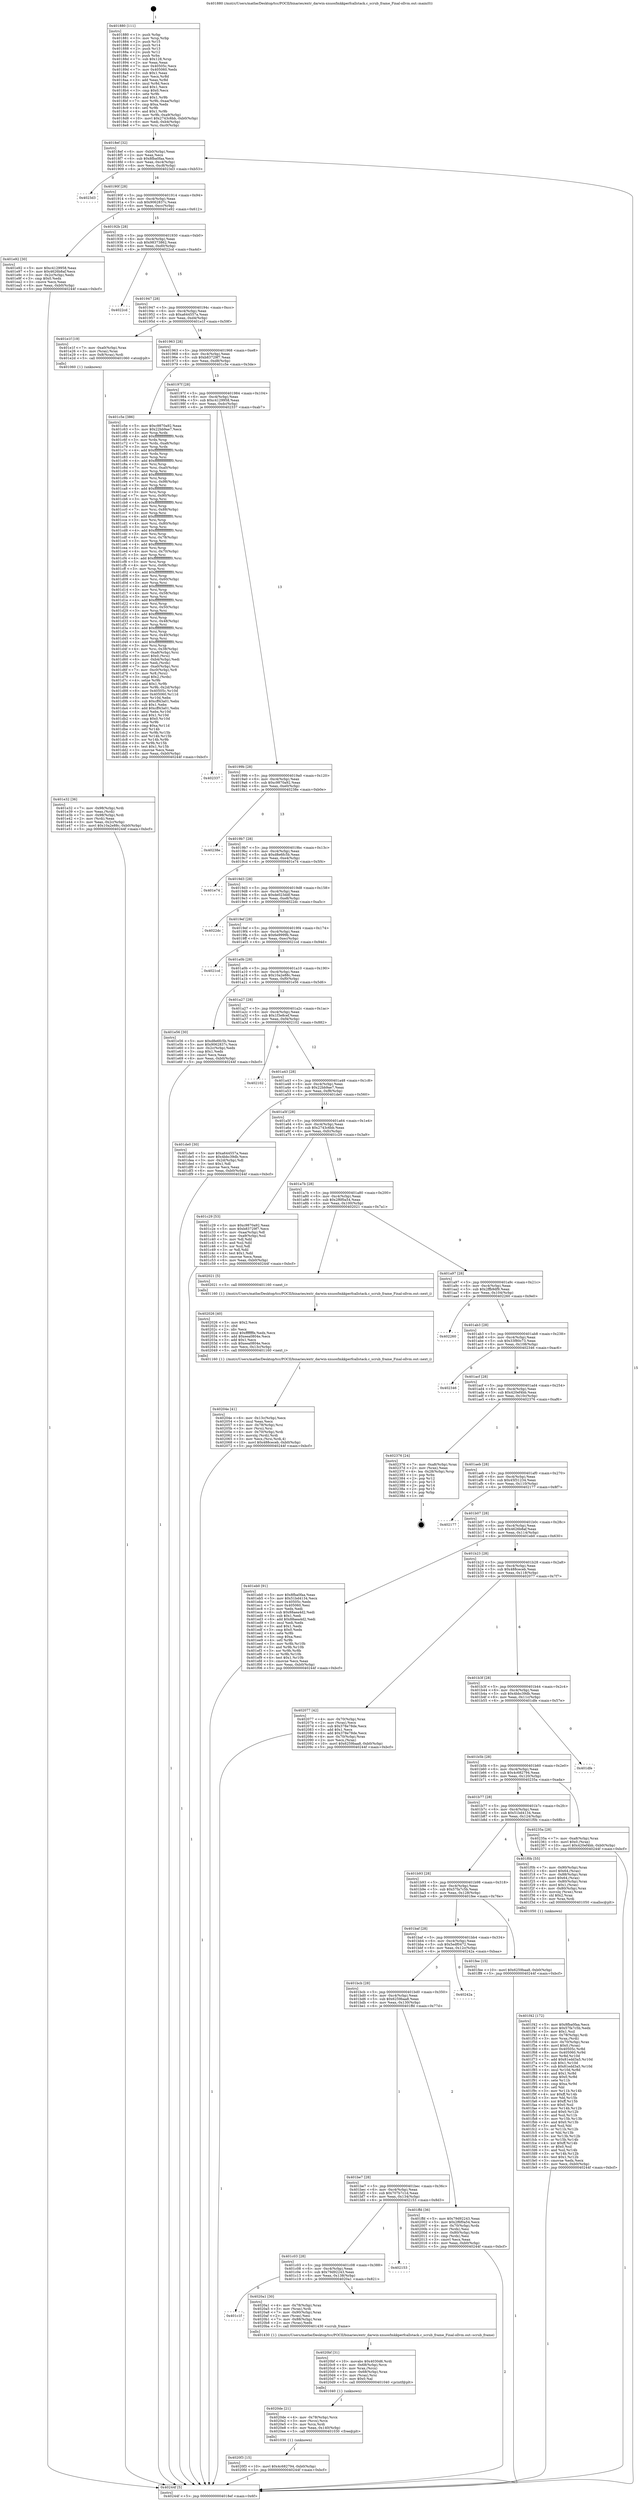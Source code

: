 digraph "0x401880" {
  label = "0x401880 (/mnt/c/Users/mathe/Desktop/tcc/POCII/binaries/extr_darwin-xnuosfmkkperfcallstack.c_scrub_frame_Final-ollvm.out::main(0))"
  labelloc = "t"
  node[shape=record]

  Entry [label="",width=0.3,height=0.3,shape=circle,fillcolor=black,style=filled]
  "0x4018ef" [label="{
     0x4018ef [32]\l
     | [instrs]\l
     &nbsp;&nbsp;0x4018ef \<+6\>: mov -0xb0(%rbp),%eax\l
     &nbsp;&nbsp;0x4018f5 \<+2\>: mov %eax,%ecx\l
     &nbsp;&nbsp;0x4018f7 \<+6\>: sub $0x8fba0faa,%ecx\l
     &nbsp;&nbsp;0x4018fd \<+6\>: mov %eax,-0xc4(%rbp)\l
     &nbsp;&nbsp;0x401903 \<+6\>: mov %ecx,-0xc8(%rbp)\l
     &nbsp;&nbsp;0x401909 \<+6\>: je 00000000004023d3 \<main+0xb53\>\l
  }"]
  "0x4023d3" [label="{
     0x4023d3\l
  }", style=dashed]
  "0x40190f" [label="{
     0x40190f [28]\l
     | [instrs]\l
     &nbsp;&nbsp;0x40190f \<+5\>: jmp 0000000000401914 \<main+0x94\>\l
     &nbsp;&nbsp;0x401914 \<+6\>: mov -0xc4(%rbp),%eax\l
     &nbsp;&nbsp;0x40191a \<+5\>: sub $0x9062837c,%eax\l
     &nbsp;&nbsp;0x40191f \<+6\>: mov %eax,-0xcc(%rbp)\l
     &nbsp;&nbsp;0x401925 \<+6\>: je 0000000000401e92 \<main+0x612\>\l
  }"]
  Exit [label="",width=0.3,height=0.3,shape=circle,fillcolor=black,style=filled,peripheries=2]
  "0x401e92" [label="{
     0x401e92 [30]\l
     | [instrs]\l
     &nbsp;&nbsp;0x401e92 \<+5\>: mov $0xc4129958,%eax\l
     &nbsp;&nbsp;0x401e97 \<+5\>: mov $0x4626b8af,%ecx\l
     &nbsp;&nbsp;0x401e9c \<+3\>: mov -0x2c(%rbp),%edx\l
     &nbsp;&nbsp;0x401e9f \<+3\>: cmp $0x0,%edx\l
     &nbsp;&nbsp;0x401ea2 \<+3\>: cmove %ecx,%eax\l
     &nbsp;&nbsp;0x401ea5 \<+6\>: mov %eax,-0xb0(%rbp)\l
     &nbsp;&nbsp;0x401eab \<+5\>: jmp 000000000040244f \<main+0xbcf\>\l
  }"]
  "0x40192b" [label="{
     0x40192b [28]\l
     | [instrs]\l
     &nbsp;&nbsp;0x40192b \<+5\>: jmp 0000000000401930 \<main+0xb0\>\l
     &nbsp;&nbsp;0x401930 \<+6\>: mov -0xc4(%rbp),%eax\l
     &nbsp;&nbsp;0x401936 \<+5\>: sub $0x98373862,%eax\l
     &nbsp;&nbsp;0x40193b \<+6\>: mov %eax,-0xd0(%rbp)\l
     &nbsp;&nbsp;0x401941 \<+6\>: je 00000000004022cd \<main+0xa4d\>\l
  }"]
  "0x4020f3" [label="{
     0x4020f3 [15]\l
     | [instrs]\l
     &nbsp;&nbsp;0x4020f3 \<+10\>: movl $0x4c682794,-0xb0(%rbp)\l
     &nbsp;&nbsp;0x4020fd \<+5\>: jmp 000000000040244f \<main+0xbcf\>\l
  }"]
  "0x4022cd" [label="{
     0x4022cd\l
  }", style=dashed]
  "0x401947" [label="{
     0x401947 [28]\l
     | [instrs]\l
     &nbsp;&nbsp;0x401947 \<+5\>: jmp 000000000040194c \<main+0xcc\>\l
     &nbsp;&nbsp;0x40194c \<+6\>: mov -0xc4(%rbp),%eax\l
     &nbsp;&nbsp;0x401952 \<+5\>: sub $0xa644557a,%eax\l
     &nbsp;&nbsp;0x401957 \<+6\>: mov %eax,-0xd4(%rbp)\l
     &nbsp;&nbsp;0x40195d \<+6\>: je 0000000000401e1f \<main+0x59f\>\l
  }"]
  "0x4020de" [label="{
     0x4020de [21]\l
     | [instrs]\l
     &nbsp;&nbsp;0x4020de \<+4\>: mov -0x78(%rbp),%rcx\l
     &nbsp;&nbsp;0x4020e2 \<+3\>: mov (%rcx),%rcx\l
     &nbsp;&nbsp;0x4020e5 \<+3\>: mov %rcx,%rdi\l
     &nbsp;&nbsp;0x4020e8 \<+6\>: mov %eax,-0x140(%rbp)\l
     &nbsp;&nbsp;0x4020ee \<+5\>: call 0000000000401030 \<free@plt\>\l
     | [calls]\l
     &nbsp;&nbsp;0x401030 \{1\} (unknown)\l
  }"]
  "0x401e1f" [label="{
     0x401e1f [19]\l
     | [instrs]\l
     &nbsp;&nbsp;0x401e1f \<+7\>: mov -0xa0(%rbp),%rax\l
     &nbsp;&nbsp;0x401e26 \<+3\>: mov (%rax),%rax\l
     &nbsp;&nbsp;0x401e29 \<+4\>: mov 0x8(%rax),%rdi\l
     &nbsp;&nbsp;0x401e2d \<+5\>: call 0000000000401060 \<atoi@plt\>\l
     | [calls]\l
     &nbsp;&nbsp;0x401060 \{1\} (unknown)\l
  }"]
  "0x401963" [label="{
     0x401963 [28]\l
     | [instrs]\l
     &nbsp;&nbsp;0x401963 \<+5\>: jmp 0000000000401968 \<main+0xe8\>\l
     &nbsp;&nbsp;0x401968 \<+6\>: mov -0xc4(%rbp),%eax\l
     &nbsp;&nbsp;0x40196e \<+5\>: sub $0xb83729f7,%eax\l
     &nbsp;&nbsp;0x401973 \<+6\>: mov %eax,-0xd8(%rbp)\l
     &nbsp;&nbsp;0x401979 \<+6\>: je 0000000000401c5e \<main+0x3de\>\l
  }"]
  "0x4020bf" [label="{
     0x4020bf [31]\l
     | [instrs]\l
     &nbsp;&nbsp;0x4020bf \<+10\>: movabs $0x4030d6,%rdi\l
     &nbsp;&nbsp;0x4020c9 \<+4\>: mov -0x68(%rbp),%rcx\l
     &nbsp;&nbsp;0x4020cd \<+3\>: mov %rax,(%rcx)\l
     &nbsp;&nbsp;0x4020d0 \<+4\>: mov -0x68(%rbp),%rax\l
     &nbsp;&nbsp;0x4020d4 \<+3\>: mov (%rax),%rsi\l
     &nbsp;&nbsp;0x4020d7 \<+2\>: mov $0x0,%al\l
     &nbsp;&nbsp;0x4020d9 \<+5\>: call 0000000000401040 \<printf@plt\>\l
     | [calls]\l
     &nbsp;&nbsp;0x401040 \{1\} (unknown)\l
  }"]
  "0x401c5e" [label="{
     0x401c5e [386]\l
     | [instrs]\l
     &nbsp;&nbsp;0x401c5e \<+5\>: mov $0xc9870a92,%eax\l
     &nbsp;&nbsp;0x401c63 \<+5\>: mov $0x22bb9ae7,%ecx\l
     &nbsp;&nbsp;0x401c68 \<+3\>: mov %rsp,%rdx\l
     &nbsp;&nbsp;0x401c6b \<+4\>: add $0xfffffffffffffff0,%rdx\l
     &nbsp;&nbsp;0x401c6f \<+3\>: mov %rdx,%rsp\l
     &nbsp;&nbsp;0x401c72 \<+7\>: mov %rdx,-0xa8(%rbp)\l
     &nbsp;&nbsp;0x401c79 \<+3\>: mov %rsp,%rdx\l
     &nbsp;&nbsp;0x401c7c \<+4\>: add $0xfffffffffffffff0,%rdx\l
     &nbsp;&nbsp;0x401c80 \<+3\>: mov %rdx,%rsp\l
     &nbsp;&nbsp;0x401c83 \<+3\>: mov %rsp,%rsi\l
     &nbsp;&nbsp;0x401c86 \<+4\>: add $0xfffffffffffffff0,%rsi\l
     &nbsp;&nbsp;0x401c8a \<+3\>: mov %rsi,%rsp\l
     &nbsp;&nbsp;0x401c8d \<+7\>: mov %rsi,-0xa0(%rbp)\l
     &nbsp;&nbsp;0x401c94 \<+3\>: mov %rsp,%rsi\l
     &nbsp;&nbsp;0x401c97 \<+4\>: add $0xfffffffffffffff0,%rsi\l
     &nbsp;&nbsp;0x401c9b \<+3\>: mov %rsi,%rsp\l
     &nbsp;&nbsp;0x401c9e \<+7\>: mov %rsi,-0x98(%rbp)\l
     &nbsp;&nbsp;0x401ca5 \<+3\>: mov %rsp,%rsi\l
     &nbsp;&nbsp;0x401ca8 \<+4\>: add $0xfffffffffffffff0,%rsi\l
     &nbsp;&nbsp;0x401cac \<+3\>: mov %rsi,%rsp\l
     &nbsp;&nbsp;0x401caf \<+7\>: mov %rsi,-0x90(%rbp)\l
     &nbsp;&nbsp;0x401cb6 \<+3\>: mov %rsp,%rsi\l
     &nbsp;&nbsp;0x401cb9 \<+4\>: add $0xfffffffffffffff0,%rsi\l
     &nbsp;&nbsp;0x401cbd \<+3\>: mov %rsi,%rsp\l
     &nbsp;&nbsp;0x401cc0 \<+7\>: mov %rsi,-0x88(%rbp)\l
     &nbsp;&nbsp;0x401cc7 \<+3\>: mov %rsp,%rsi\l
     &nbsp;&nbsp;0x401cca \<+4\>: add $0xfffffffffffffff0,%rsi\l
     &nbsp;&nbsp;0x401cce \<+3\>: mov %rsi,%rsp\l
     &nbsp;&nbsp;0x401cd1 \<+4\>: mov %rsi,-0x80(%rbp)\l
     &nbsp;&nbsp;0x401cd5 \<+3\>: mov %rsp,%rsi\l
     &nbsp;&nbsp;0x401cd8 \<+4\>: add $0xfffffffffffffff0,%rsi\l
     &nbsp;&nbsp;0x401cdc \<+3\>: mov %rsi,%rsp\l
     &nbsp;&nbsp;0x401cdf \<+4\>: mov %rsi,-0x78(%rbp)\l
     &nbsp;&nbsp;0x401ce3 \<+3\>: mov %rsp,%rsi\l
     &nbsp;&nbsp;0x401ce6 \<+4\>: add $0xfffffffffffffff0,%rsi\l
     &nbsp;&nbsp;0x401cea \<+3\>: mov %rsi,%rsp\l
     &nbsp;&nbsp;0x401ced \<+4\>: mov %rsi,-0x70(%rbp)\l
     &nbsp;&nbsp;0x401cf1 \<+3\>: mov %rsp,%rsi\l
     &nbsp;&nbsp;0x401cf4 \<+4\>: add $0xfffffffffffffff0,%rsi\l
     &nbsp;&nbsp;0x401cf8 \<+3\>: mov %rsi,%rsp\l
     &nbsp;&nbsp;0x401cfb \<+4\>: mov %rsi,-0x68(%rbp)\l
     &nbsp;&nbsp;0x401cff \<+3\>: mov %rsp,%rsi\l
     &nbsp;&nbsp;0x401d02 \<+4\>: add $0xfffffffffffffff0,%rsi\l
     &nbsp;&nbsp;0x401d06 \<+3\>: mov %rsi,%rsp\l
     &nbsp;&nbsp;0x401d09 \<+4\>: mov %rsi,-0x60(%rbp)\l
     &nbsp;&nbsp;0x401d0d \<+3\>: mov %rsp,%rsi\l
     &nbsp;&nbsp;0x401d10 \<+4\>: add $0xfffffffffffffff0,%rsi\l
     &nbsp;&nbsp;0x401d14 \<+3\>: mov %rsi,%rsp\l
     &nbsp;&nbsp;0x401d17 \<+4\>: mov %rsi,-0x58(%rbp)\l
     &nbsp;&nbsp;0x401d1b \<+3\>: mov %rsp,%rsi\l
     &nbsp;&nbsp;0x401d1e \<+4\>: add $0xfffffffffffffff0,%rsi\l
     &nbsp;&nbsp;0x401d22 \<+3\>: mov %rsi,%rsp\l
     &nbsp;&nbsp;0x401d25 \<+4\>: mov %rsi,-0x50(%rbp)\l
     &nbsp;&nbsp;0x401d29 \<+3\>: mov %rsp,%rsi\l
     &nbsp;&nbsp;0x401d2c \<+4\>: add $0xfffffffffffffff0,%rsi\l
     &nbsp;&nbsp;0x401d30 \<+3\>: mov %rsi,%rsp\l
     &nbsp;&nbsp;0x401d33 \<+4\>: mov %rsi,-0x48(%rbp)\l
     &nbsp;&nbsp;0x401d37 \<+3\>: mov %rsp,%rsi\l
     &nbsp;&nbsp;0x401d3a \<+4\>: add $0xfffffffffffffff0,%rsi\l
     &nbsp;&nbsp;0x401d3e \<+3\>: mov %rsi,%rsp\l
     &nbsp;&nbsp;0x401d41 \<+4\>: mov %rsi,-0x40(%rbp)\l
     &nbsp;&nbsp;0x401d45 \<+3\>: mov %rsp,%rsi\l
     &nbsp;&nbsp;0x401d48 \<+4\>: add $0xfffffffffffffff0,%rsi\l
     &nbsp;&nbsp;0x401d4c \<+3\>: mov %rsi,%rsp\l
     &nbsp;&nbsp;0x401d4f \<+4\>: mov %rsi,-0x38(%rbp)\l
     &nbsp;&nbsp;0x401d53 \<+7\>: mov -0xa8(%rbp),%rsi\l
     &nbsp;&nbsp;0x401d5a \<+6\>: movl $0x0,(%rsi)\l
     &nbsp;&nbsp;0x401d60 \<+6\>: mov -0xb4(%rbp),%edi\l
     &nbsp;&nbsp;0x401d66 \<+2\>: mov %edi,(%rdx)\l
     &nbsp;&nbsp;0x401d68 \<+7\>: mov -0xa0(%rbp),%rsi\l
     &nbsp;&nbsp;0x401d6f \<+7\>: mov -0xc0(%rbp),%r8\l
     &nbsp;&nbsp;0x401d76 \<+3\>: mov %r8,(%rsi)\l
     &nbsp;&nbsp;0x401d79 \<+3\>: cmpl $0x2,(%rdx)\l
     &nbsp;&nbsp;0x401d7c \<+4\>: setne %r9b\l
     &nbsp;&nbsp;0x401d80 \<+4\>: and $0x1,%r9b\l
     &nbsp;&nbsp;0x401d84 \<+4\>: mov %r9b,-0x2d(%rbp)\l
     &nbsp;&nbsp;0x401d88 \<+8\>: mov 0x40505c,%r10d\l
     &nbsp;&nbsp;0x401d90 \<+8\>: mov 0x405060,%r11d\l
     &nbsp;&nbsp;0x401d98 \<+3\>: mov %r10d,%ebx\l
     &nbsp;&nbsp;0x401d9b \<+6\>: sub $0xcff43a01,%ebx\l
     &nbsp;&nbsp;0x401da1 \<+3\>: sub $0x1,%ebx\l
     &nbsp;&nbsp;0x401da4 \<+6\>: add $0xcff43a01,%ebx\l
     &nbsp;&nbsp;0x401daa \<+4\>: imul %ebx,%r10d\l
     &nbsp;&nbsp;0x401dae \<+4\>: and $0x1,%r10d\l
     &nbsp;&nbsp;0x401db2 \<+4\>: cmp $0x0,%r10d\l
     &nbsp;&nbsp;0x401db6 \<+4\>: sete %r9b\l
     &nbsp;&nbsp;0x401dba \<+4\>: cmp $0xa,%r11d\l
     &nbsp;&nbsp;0x401dbe \<+4\>: setl %r14b\l
     &nbsp;&nbsp;0x401dc2 \<+3\>: mov %r9b,%r15b\l
     &nbsp;&nbsp;0x401dc5 \<+3\>: and %r14b,%r15b\l
     &nbsp;&nbsp;0x401dc8 \<+3\>: xor %r14b,%r9b\l
     &nbsp;&nbsp;0x401dcb \<+3\>: or %r9b,%r15b\l
     &nbsp;&nbsp;0x401dce \<+4\>: test $0x1,%r15b\l
     &nbsp;&nbsp;0x401dd2 \<+3\>: cmovne %ecx,%eax\l
     &nbsp;&nbsp;0x401dd5 \<+6\>: mov %eax,-0xb0(%rbp)\l
     &nbsp;&nbsp;0x401ddb \<+5\>: jmp 000000000040244f \<main+0xbcf\>\l
  }"]
  "0x40197f" [label="{
     0x40197f [28]\l
     | [instrs]\l
     &nbsp;&nbsp;0x40197f \<+5\>: jmp 0000000000401984 \<main+0x104\>\l
     &nbsp;&nbsp;0x401984 \<+6\>: mov -0xc4(%rbp),%eax\l
     &nbsp;&nbsp;0x40198a \<+5\>: sub $0xc4129958,%eax\l
     &nbsp;&nbsp;0x40198f \<+6\>: mov %eax,-0xdc(%rbp)\l
     &nbsp;&nbsp;0x401995 \<+6\>: je 0000000000402337 \<main+0xab7\>\l
  }"]
  "0x401c1f" [label="{
     0x401c1f\l
  }", style=dashed]
  "0x402337" [label="{
     0x402337\l
  }", style=dashed]
  "0x40199b" [label="{
     0x40199b [28]\l
     | [instrs]\l
     &nbsp;&nbsp;0x40199b \<+5\>: jmp 00000000004019a0 \<main+0x120\>\l
     &nbsp;&nbsp;0x4019a0 \<+6\>: mov -0xc4(%rbp),%eax\l
     &nbsp;&nbsp;0x4019a6 \<+5\>: sub $0xc9870a92,%eax\l
     &nbsp;&nbsp;0x4019ab \<+6\>: mov %eax,-0xe0(%rbp)\l
     &nbsp;&nbsp;0x4019b1 \<+6\>: je 000000000040238e \<main+0xb0e\>\l
  }"]
  "0x4020a1" [label="{
     0x4020a1 [30]\l
     | [instrs]\l
     &nbsp;&nbsp;0x4020a1 \<+4\>: mov -0x78(%rbp),%rax\l
     &nbsp;&nbsp;0x4020a5 \<+3\>: mov (%rax),%rdi\l
     &nbsp;&nbsp;0x4020a8 \<+7\>: mov -0x90(%rbp),%rax\l
     &nbsp;&nbsp;0x4020af \<+2\>: mov (%rax),%esi\l
     &nbsp;&nbsp;0x4020b1 \<+7\>: mov -0x88(%rbp),%rax\l
     &nbsp;&nbsp;0x4020b8 \<+2\>: mov (%rax),%edx\l
     &nbsp;&nbsp;0x4020ba \<+5\>: call 0000000000401430 \<scrub_frame\>\l
     | [calls]\l
     &nbsp;&nbsp;0x401430 \{1\} (/mnt/c/Users/mathe/Desktop/tcc/POCII/binaries/extr_darwin-xnuosfmkkperfcallstack.c_scrub_frame_Final-ollvm.out::scrub_frame)\l
  }"]
  "0x40238e" [label="{
     0x40238e\l
  }", style=dashed]
  "0x4019b7" [label="{
     0x4019b7 [28]\l
     | [instrs]\l
     &nbsp;&nbsp;0x4019b7 \<+5\>: jmp 00000000004019bc \<main+0x13c\>\l
     &nbsp;&nbsp;0x4019bc \<+6\>: mov -0xc4(%rbp),%eax\l
     &nbsp;&nbsp;0x4019c2 \<+5\>: sub $0xd8e6fc5b,%eax\l
     &nbsp;&nbsp;0x4019c7 \<+6\>: mov %eax,-0xe4(%rbp)\l
     &nbsp;&nbsp;0x4019cd \<+6\>: je 0000000000401e74 \<main+0x5f4\>\l
  }"]
  "0x401c03" [label="{
     0x401c03 [28]\l
     | [instrs]\l
     &nbsp;&nbsp;0x401c03 \<+5\>: jmp 0000000000401c08 \<main+0x388\>\l
     &nbsp;&nbsp;0x401c08 \<+6\>: mov -0xc4(%rbp),%eax\l
     &nbsp;&nbsp;0x401c0e \<+5\>: sub $0x79d92243,%eax\l
     &nbsp;&nbsp;0x401c13 \<+6\>: mov %eax,-0x138(%rbp)\l
     &nbsp;&nbsp;0x401c19 \<+6\>: je 00000000004020a1 \<main+0x821\>\l
  }"]
  "0x401e74" [label="{
     0x401e74\l
  }", style=dashed]
  "0x4019d3" [label="{
     0x4019d3 [28]\l
     | [instrs]\l
     &nbsp;&nbsp;0x4019d3 \<+5\>: jmp 00000000004019d8 \<main+0x158\>\l
     &nbsp;&nbsp;0x4019d8 \<+6\>: mov -0xc4(%rbp),%eax\l
     &nbsp;&nbsp;0x4019de \<+5\>: sub $0xde023ddf,%eax\l
     &nbsp;&nbsp;0x4019e3 \<+6\>: mov %eax,-0xe8(%rbp)\l
     &nbsp;&nbsp;0x4019e9 \<+6\>: je 00000000004022dc \<main+0xa5c\>\l
  }"]
  "0x402153" [label="{
     0x402153\l
  }", style=dashed]
  "0x4022dc" [label="{
     0x4022dc\l
  }", style=dashed]
  "0x4019ef" [label="{
     0x4019ef [28]\l
     | [instrs]\l
     &nbsp;&nbsp;0x4019ef \<+5\>: jmp 00000000004019f4 \<main+0x174\>\l
     &nbsp;&nbsp;0x4019f4 \<+6\>: mov -0xc4(%rbp),%eax\l
     &nbsp;&nbsp;0x4019fa \<+5\>: sub $0x6e9999b,%eax\l
     &nbsp;&nbsp;0x4019ff \<+6\>: mov %eax,-0xec(%rbp)\l
     &nbsp;&nbsp;0x401a05 \<+6\>: je 00000000004021cd \<main+0x94d\>\l
  }"]
  "0x40204e" [label="{
     0x40204e [41]\l
     | [instrs]\l
     &nbsp;&nbsp;0x40204e \<+6\>: mov -0x13c(%rbp),%ecx\l
     &nbsp;&nbsp;0x402054 \<+3\>: imul %eax,%ecx\l
     &nbsp;&nbsp;0x402057 \<+4\>: mov -0x78(%rbp),%rsi\l
     &nbsp;&nbsp;0x40205b \<+3\>: mov (%rsi),%rsi\l
     &nbsp;&nbsp;0x40205e \<+4\>: mov -0x70(%rbp),%rdi\l
     &nbsp;&nbsp;0x402062 \<+3\>: movslq (%rdi),%rdi\l
     &nbsp;&nbsp;0x402065 \<+3\>: mov %ecx,(%rsi,%rdi,4)\l
     &nbsp;&nbsp;0x402068 \<+10\>: movl $0x488ceceb,-0xb0(%rbp)\l
     &nbsp;&nbsp;0x402072 \<+5\>: jmp 000000000040244f \<main+0xbcf\>\l
  }"]
  "0x4021cd" [label="{
     0x4021cd\l
  }", style=dashed]
  "0x401a0b" [label="{
     0x401a0b [28]\l
     | [instrs]\l
     &nbsp;&nbsp;0x401a0b \<+5\>: jmp 0000000000401a10 \<main+0x190\>\l
     &nbsp;&nbsp;0x401a10 \<+6\>: mov -0xc4(%rbp),%eax\l
     &nbsp;&nbsp;0x401a16 \<+5\>: sub $0x10a2e88c,%eax\l
     &nbsp;&nbsp;0x401a1b \<+6\>: mov %eax,-0xf0(%rbp)\l
     &nbsp;&nbsp;0x401a21 \<+6\>: je 0000000000401e56 \<main+0x5d6\>\l
  }"]
  "0x402026" [label="{
     0x402026 [40]\l
     | [instrs]\l
     &nbsp;&nbsp;0x402026 \<+5\>: mov $0x2,%ecx\l
     &nbsp;&nbsp;0x40202b \<+1\>: cltd\l
     &nbsp;&nbsp;0x40202c \<+2\>: idiv %ecx\l
     &nbsp;&nbsp;0x40202e \<+6\>: imul $0xfffffffe,%edx,%ecx\l
     &nbsp;&nbsp;0x402034 \<+6\>: add $0xeea0804e,%ecx\l
     &nbsp;&nbsp;0x40203a \<+3\>: add $0x1,%ecx\l
     &nbsp;&nbsp;0x40203d \<+6\>: sub $0xeea0804e,%ecx\l
     &nbsp;&nbsp;0x402043 \<+6\>: mov %ecx,-0x13c(%rbp)\l
     &nbsp;&nbsp;0x402049 \<+5\>: call 0000000000401160 \<next_i\>\l
     | [calls]\l
     &nbsp;&nbsp;0x401160 \{1\} (/mnt/c/Users/mathe/Desktop/tcc/POCII/binaries/extr_darwin-xnuosfmkkperfcallstack.c_scrub_frame_Final-ollvm.out::next_i)\l
  }"]
  "0x401e56" [label="{
     0x401e56 [30]\l
     | [instrs]\l
     &nbsp;&nbsp;0x401e56 \<+5\>: mov $0xd8e6fc5b,%eax\l
     &nbsp;&nbsp;0x401e5b \<+5\>: mov $0x9062837c,%ecx\l
     &nbsp;&nbsp;0x401e60 \<+3\>: mov -0x2c(%rbp),%edx\l
     &nbsp;&nbsp;0x401e63 \<+3\>: cmp $0x1,%edx\l
     &nbsp;&nbsp;0x401e66 \<+3\>: cmovl %ecx,%eax\l
     &nbsp;&nbsp;0x401e69 \<+6\>: mov %eax,-0xb0(%rbp)\l
     &nbsp;&nbsp;0x401e6f \<+5\>: jmp 000000000040244f \<main+0xbcf\>\l
  }"]
  "0x401a27" [label="{
     0x401a27 [28]\l
     | [instrs]\l
     &nbsp;&nbsp;0x401a27 \<+5\>: jmp 0000000000401a2c \<main+0x1ac\>\l
     &nbsp;&nbsp;0x401a2c \<+6\>: mov -0xc4(%rbp),%eax\l
     &nbsp;&nbsp;0x401a32 \<+5\>: sub $0x1f3e8cef,%eax\l
     &nbsp;&nbsp;0x401a37 \<+6\>: mov %eax,-0xf4(%rbp)\l
     &nbsp;&nbsp;0x401a3d \<+6\>: je 0000000000402102 \<main+0x882\>\l
  }"]
  "0x401be7" [label="{
     0x401be7 [28]\l
     | [instrs]\l
     &nbsp;&nbsp;0x401be7 \<+5\>: jmp 0000000000401bec \<main+0x36c\>\l
     &nbsp;&nbsp;0x401bec \<+6\>: mov -0xc4(%rbp),%eax\l
     &nbsp;&nbsp;0x401bf2 \<+5\>: sub $0x707b7c1d,%eax\l
     &nbsp;&nbsp;0x401bf7 \<+6\>: mov %eax,-0x134(%rbp)\l
     &nbsp;&nbsp;0x401bfd \<+6\>: je 0000000000402153 \<main+0x8d3\>\l
  }"]
  "0x402102" [label="{
     0x402102\l
  }", style=dashed]
  "0x401a43" [label="{
     0x401a43 [28]\l
     | [instrs]\l
     &nbsp;&nbsp;0x401a43 \<+5\>: jmp 0000000000401a48 \<main+0x1c8\>\l
     &nbsp;&nbsp;0x401a48 \<+6\>: mov -0xc4(%rbp),%eax\l
     &nbsp;&nbsp;0x401a4e \<+5\>: sub $0x22bb9ae7,%eax\l
     &nbsp;&nbsp;0x401a53 \<+6\>: mov %eax,-0xf8(%rbp)\l
     &nbsp;&nbsp;0x401a59 \<+6\>: je 0000000000401de0 \<main+0x560\>\l
  }"]
  "0x401ffd" [label="{
     0x401ffd [36]\l
     | [instrs]\l
     &nbsp;&nbsp;0x401ffd \<+5\>: mov $0x79d92243,%eax\l
     &nbsp;&nbsp;0x402002 \<+5\>: mov $0x2f6f0a54,%ecx\l
     &nbsp;&nbsp;0x402007 \<+4\>: mov -0x70(%rbp),%rdx\l
     &nbsp;&nbsp;0x40200b \<+2\>: mov (%rdx),%esi\l
     &nbsp;&nbsp;0x40200d \<+4\>: mov -0x80(%rbp),%rdx\l
     &nbsp;&nbsp;0x402011 \<+2\>: cmp (%rdx),%esi\l
     &nbsp;&nbsp;0x402013 \<+3\>: cmovl %ecx,%eax\l
     &nbsp;&nbsp;0x402016 \<+6\>: mov %eax,-0xb0(%rbp)\l
     &nbsp;&nbsp;0x40201c \<+5\>: jmp 000000000040244f \<main+0xbcf\>\l
  }"]
  "0x401de0" [label="{
     0x401de0 [30]\l
     | [instrs]\l
     &nbsp;&nbsp;0x401de0 \<+5\>: mov $0xa644557a,%eax\l
     &nbsp;&nbsp;0x401de5 \<+5\>: mov $0x4bbc39db,%ecx\l
     &nbsp;&nbsp;0x401dea \<+3\>: mov -0x2d(%rbp),%dl\l
     &nbsp;&nbsp;0x401ded \<+3\>: test $0x1,%dl\l
     &nbsp;&nbsp;0x401df0 \<+3\>: cmovne %ecx,%eax\l
     &nbsp;&nbsp;0x401df3 \<+6\>: mov %eax,-0xb0(%rbp)\l
     &nbsp;&nbsp;0x401df9 \<+5\>: jmp 000000000040244f \<main+0xbcf\>\l
  }"]
  "0x401a5f" [label="{
     0x401a5f [28]\l
     | [instrs]\l
     &nbsp;&nbsp;0x401a5f \<+5\>: jmp 0000000000401a64 \<main+0x1e4\>\l
     &nbsp;&nbsp;0x401a64 \<+6\>: mov -0xc4(%rbp),%eax\l
     &nbsp;&nbsp;0x401a6a \<+5\>: sub $0x2743c6bb,%eax\l
     &nbsp;&nbsp;0x401a6f \<+6\>: mov %eax,-0xfc(%rbp)\l
     &nbsp;&nbsp;0x401a75 \<+6\>: je 0000000000401c29 \<main+0x3a9\>\l
  }"]
  "0x401bcb" [label="{
     0x401bcb [28]\l
     | [instrs]\l
     &nbsp;&nbsp;0x401bcb \<+5\>: jmp 0000000000401bd0 \<main+0x350\>\l
     &nbsp;&nbsp;0x401bd0 \<+6\>: mov -0xc4(%rbp),%eax\l
     &nbsp;&nbsp;0x401bd6 \<+5\>: sub $0x6259baa8,%eax\l
     &nbsp;&nbsp;0x401bdb \<+6\>: mov %eax,-0x130(%rbp)\l
     &nbsp;&nbsp;0x401be1 \<+6\>: je 0000000000401ffd \<main+0x77d\>\l
  }"]
  "0x401c29" [label="{
     0x401c29 [53]\l
     | [instrs]\l
     &nbsp;&nbsp;0x401c29 \<+5\>: mov $0xc9870a92,%eax\l
     &nbsp;&nbsp;0x401c2e \<+5\>: mov $0xb83729f7,%ecx\l
     &nbsp;&nbsp;0x401c33 \<+6\>: mov -0xaa(%rbp),%dl\l
     &nbsp;&nbsp;0x401c39 \<+7\>: mov -0xa9(%rbp),%sil\l
     &nbsp;&nbsp;0x401c40 \<+3\>: mov %dl,%dil\l
     &nbsp;&nbsp;0x401c43 \<+3\>: and %sil,%dil\l
     &nbsp;&nbsp;0x401c46 \<+3\>: xor %sil,%dl\l
     &nbsp;&nbsp;0x401c49 \<+3\>: or %dl,%dil\l
     &nbsp;&nbsp;0x401c4c \<+4\>: test $0x1,%dil\l
     &nbsp;&nbsp;0x401c50 \<+3\>: cmovne %ecx,%eax\l
     &nbsp;&nbsp;0x401c53 \<+6\>: mov %eax,-0xb0(%rbp)\l
     &nbsp;&nbsp;0x401c59 \<+5\>: jmp 000000000040244f \<main+0xbcf\>\l
  }"]
  "0x401a7b" [label="{
     0x401a7b [28]\l
     | [instrs]\l
     &nbsp;&nbsp;0x401a7b \<+5\>: jmp 0000000000401a80 \<main+0x200\>\l
     &nbsp;&nbsp;0x401a80 \<+6\>: mov -0xc4(%rbp),%eax\l
     &nbsp;&nbsp;0x401a86 \<+5\>: sub $0x2f6f0a54,%eax\l
     &nbsp;&nbsp;0x401a8b \<+6\>: mov %eax,-0x100(%rbp)\l
     &nbsp;&nbsp;0x401a91 \<+6\>: je 0000000000402021 \<main+0x7a1\>\l
  }"]
  "0x40244f" [label="{
     0x40244f [5]\l
     | [instrs]\l
     &nbsp;&nbsp;0x40244f \<+5\>: jmp 00000000004018ef \<main+0x6f\>\l
  }"]
  "0x401880" [label="{
     0x401880 [111]\l
     | [instrs]\l
     &nbsp;&nbsp;0x401880 \<+1\>: push %rbp\l
     &nbsp;&nbsp;0x401881 \<+3\>: mov %rsp,%rbp\l
     &nbsp;&nbsp;0x401884 \<+2\>: push %r15\l
     &nbsp;&nbsp;0x401886 \<+2\>: push %r14\l
     &nbsp;&nbsp;0x401888 \<+2\>: push %r13\l
     &nbsp;&nbsp;0x40188a \<+2\>: push %r12\l
     &nbsp;&nbsp;0x40188c \<+1\>: push %rbx\l
     &nbsp;&nbsp;0x40188d \<+7\>: sub $0x128,%rsp\l
     &nbsp;&nbsp;0x401894 \<+2\>: xor %eax,%eax\l
     &nbsp;&nbsp;0x401896 \<+7\>: mov 0x40505c,%ecx\l
     &nbsp;&nbsp;0x40189d \<+7\>: mov 0x405060,%edx\l
     &nbsp;&nbsp;0x4018a4 \<+3\>: sub $0x1,%eax\l
     &nbsp;&nbsp;0x4018a7 \<+3\>: mov %ecx,%r8d\l
     &nbsp;&nbsp;0x4018aa \<+3\>: add %eax,%r8d\l
     &nbsp;&nbsp;0x4018ad \<+4\>: imul %r8d,%ecx\l
     &nbsp;&nbsp;0x4018b1 \<+3\>: and $0x1,%ecx\l
     &nbsp;&nbsp;0x4018b4 \<+3\>: cmp $0x0,%ecx\l
     &nbsp;&nbsp;0x4018b7 \<+4\>: sete %r9b\l
     &nbsp;&nbsp;0x4018bb \<+4\>: and $0x1,%r9b\l
     &nbsp;&nbsp;0x4018bf \<+7\>: mov %r9b,-0xaa(%rbp)\l
     &nbsp;&nbsp;0x4018c6 \<+3\>: cmp $0xa,%edx\l
     &nbsp;&nbsp;0x4018c9 \<+4\>: setl %r9b\l
     &nbsp;&nbsp;0x4018cd \<+4\>: and $0x1,%r9b\l
     &nbsp;&nbsp;0x4018d1 \<+7\>: mov %r9b,-0xa9(%rbp)\l
     &nbsp;&nbsp;0x4018d8 \<+10\>: movl $0x2743c6bb,-0xb0(%rbp)\l
     &nbsp;&nbsp;0x4018e2 \<+6\>: mov %edi,-0xb4(%rbp)\l
     &nbsp;&nbsp;0x4018e8 \<+7\>: mov %rsi,-0xc0(%rbp)\l
  }"]
  "0x40242a" [label="{
     0x40242a\l
  }", style=dashed]
  "0x401e32" [label="{
     0x401e32 [36]\l
     | [instrs]\l
     &nbsp;&nbsp;0x401e32 \<+7\>: mov -0x98(%rbp),%rdi\l
     &nbsp;&nbsp;0x401e39 \<+2\>: mov %eax,(%rdi)\l
     &nbsp;&nbsp;0x401e3b \<+7\>: mov -0x98(%rbp),%rdi\l
     &nbsp;&nbsp;0x401e42 \<+2\>: mov (%rdi),%eax\l
     &nbsp;&nbsp;0x401e44 \<+3\>: mov %eax,-0x2c(%rbp)\l
     &nbsp;&nbsp;0x401e47 \<+10\>: movl $0x10a2e88c,-0xb0(%rbp)\l
     &nbsp;&nbsp;0x401e51 \<+5\>: jmp 000000000040244f \<main+0xbcf\>\l
  }"]
  "0x401baf" [label="{
     0x401baf [28]\l
     | [instrs]\l
     &nbsp;&nbsp;0x401baf \<+5\>: jmp 0000000000401bb4 \<main+0x334\>\l
     &nbsp;&nbsp;0x401bb4 \<+6\>: mov -0xc4(%rbp),%eax\l
     &nbsp;&nbsp;0x401bba \<+5\>: sub $0x5edf0472,%eax\l
     &nbsp;&nbsp;0x401bbf \<+6\>: mov %eax,-0x12c(%rbp)\l
     &nbsp;&nbsp;0x401bc5 \<+6\>: je 000000000040242a \<main+0xbaa\>\l
  }"]
  "0x402021" [label="{
     0x402021 [5]\l
     | [instrs]\l
     &nbsp;&nbsp;0x402021 \<+5\>: call 0000000000401160 \<next_i\>\l
     | [calls]\l
     &nbsp;&nbsp;0x401160 \{1\} (/mnt/c/Users/mathe/Desktop/tcc/POCII/binaries/extr_darwin-xnuosfmkkperfcallstack.c_scrub_frame_Final-ollvm.out::next_i)\l
  }"]
  "0x401a97" [label="{
     0x401a97 [28]\l
     | [instrs]\l
     &nbsp;&nbsp;0x401a97 \<+5\>: jmp 0000000000401a9c \<main+0x21c\>\l
     &nbsp;&nbsp;0x401a9c \<+6\>: mov -0xc4(%rbp),%eax\l
     &nbsp;&nbsp;0x401aa2 \<+5\>: sub $0x2ffb9df9,%eax\l
     &nbsp;&nbsp;0x401aa7 \<+6\>: mov %eax,-0x104(%rbp)\l
     &nbsp;&nbsp;0x401aad \<+6\>: je 0000000000402260 \<main+0x9e0\>\l
  }"]
  "0x401fee" [label="{
     0x401fee [15]\l
     | [instrs]\l
     &nbsp;&nbsp;0x401fee \<+10\>: movl $0x6259baa8,-0xb0(%rbp)\l
     &nbsp;&nbsp;0x401ff8 \<+5\>: jmp 000000000040244f \<main+0xbcf\>\l
  }"]
  "0x402260" [label="{
     0x402260\l
  }", style=dashed]
  "0x401ab3" [label="{
     0x401ab3 [28]\l
     | [instrs]\l
     &nbsp;&nbsp;0x401ab3 \<+5\>: jmp 0000000000401ab8 \<main+0x238\>\l
     &nbsp;&nbsp;0x401ab8 \<+6\>: mov -0xc4(%rbp),%eax\l
     &nbsp;&nbsp;0x401abe \<+5\>: sub $0x33f80c73,%eax\l
     &nbsp;&nbsp;0x401ac3 \<+6\>: mov %eax,-0x108(%rbp)\l
     &nbsp;&nbsp;0x401ac9 \<+6\>: je 0000000000402346 \<main+0xac6\>\l
  }"]
  "0x401f42" [label="{
     0x401f42 [172]\l
     | [instrs]\l
     &nbsp;&nbsp;0x401f42 \<+5\>: mov $0x8fba0faa,%ecx\l
     &nbsp;&nbsp;0x401f47 \<+5\>: mov $0x57fa7c5b,%edx\l
     &nbsp;&nbsp;0x401f4c \<+3\>: mov $0x1,%sil\l
     &nbsp;&nbsp;0x401f4f \<+4\>: mov -0x78(%rbp),%rdi\l
     &nbsp;&nbsp;0x401f53 \<+3\>: mov %rax,(%rdi)\l
     &nbsp;&nbsp;0x401f56 \<+4\>: mov -0x70(%rbp),%rax\l
     &nbsp;&nbsp;0x401f5a \<+6\>: movl $0x0,(%rax)\l
     &nbsp;&nbsp;0x401f60 \<+8\>: mov 0x40505c,%r8d\l
     &nbsp;&nbsp;0x401f68 \<+8\>: mov 0x405060,%r9d\l
     &nbsp;&nbsp;0x401f70 \<+3\>: mov %r8d,%r10d\l
     &nbsp;&nbsp;0x401f73 \<+7\>: add $0x81edd3a5,%r10d\l
     &nbsp;&nbsp;0x401f7a \<+4\>: sub $0x1,%r10d\l
     &nbsp;&nbsp;0x401f7e \<+7\>: sub $0x81edd3a5,%r10d\l
     &nbsp;&nbsp;0x401f85 \<+4\>: imul %r10d,%r8d\l
     &nbsp;&nbsp;0x401f89 \<+4\>: and $0x1,%r8d\l
     &nbsp;&nbsp;0x401f8d \<+4\>: cmp $0x0,%r8d\l
     &nbsp;&nbsp;0x401f91 \<+4\>: sete %r11b\l
     &nbsp;&nbsp;0x401f95 \<+4\>: cmp $0xa,%r9d\l
     &nbsp;&nbsp;0x401f99 \<+3\>: setl %bl\l
     &nbsp;&nbsp;0x401f9c \<+3\>: mov %r11b,%r14b\l
     &nbsp;&nbsp;0x401f9f \<+4\>: xor $0xff,%r14b\l
     &nbsp;&nbsp;0x401fa3 \<+3\>: mov %bl,%r15b\l
     &nbsp;&nbsp;0x401fa6 \<+4\>: xor $0xff,%r15b\l
     &nbsp;&nbsp;0x401faa \<+4\>: xor $0x0,%sil\l
     &nbsp;&nbsp;0x401fae \<+3\>: mov %r14b,%r12b\l
     &nbsp;&nbsp;0x401fb1 \<+4\>: and $0x0,%r12b\l
     &nbsp;&nbsp;0x401fb5 \<+3\>: and %sil,%r11b\l
     &nbsp;&nbsp;0x401fb8 \<+3\>: mov %r15b,%r13b\l
     &nbsp;&nbsp;0x401fbb \<+4\>: and $0x0,%r13b\l
     &nbsp;&nbsp;0x401fbf \<+3\>: and %sil,%bl\l
     &nbsp;&nbsp;0x401fc2 \<+3\>: or %r11b,%r12b\l
     &nbsp;&nbsp;0x401fc5 \<+3\>: or %bl,%r13b\l
     &nbsp;&nbsp;0x401fc8 \<+3\>: xor %r13b,%r12b\l
     &nbsp;&nbsp;0x401fcb \<+3\>: or %r15b,%r14b\l
     &nbsp;&nbsp;0x401fce \<+4\>: xor $0xff,%r14b\l
     &nbsp;&nbsp;0x401fd2 \<+4\>: or $0x0,%sil\l
     &nbsp;&nbsp;0x401fd6 \<+3\>: and %sil,%r14b\l
     &nbsp;&nbsp;0x401fd9 \<+3\>: or %r14b,%r12b\l
     &nbsp;&nbsp;0x401fdc \<+4\>: test $0x1,%r12b\l
     &nbsp;&nbsp;0x401fe0 \<+3\>: cmovne %edx,%ecx\l
     &nbsp;&nbsp;0x401fe3 \<+6\>: mov %ecx,-0xb0(%rbp)\l
     &nbsp;&nbsp;0x401fe9 \<+5\>: jmp 000000000040244f \<main+0xbcf\>\l
  }"]
  "0x402346" [label="{
     0x402346\l
  }", style=dashed]
  "0x401acf" [label="{
     0x401acf [28]\l
     | [instrs]\l
     &nbsp;&nbsp;0x401acf \<+5\>: jmp 0000000000401ad4 \<main+0x254\>\l
     &nbsp;&nbsp;0x401ad4 \<+6\>: mov -0xc4(%rbp),%eax\l
     &nbsp;&nbsp;0x401ada \<+5\>: sub $0x420ef4bb,%eax\l
     &nbsp;&nbsp;0x401adf \<+6\>: mov %eax,-0x10c(%rbp)\l
     &nbsp;&nbsp;0x401ae5 \<+6\>: je 0000000000402376 \<main+0xaf6\>\l
  }"]
  "0x401b93" [label="{
     0x401b93 [28]\l
     | [instrs]\l
     &nbsp;&nbsp;0x401b93 \<+5\>: jmp 0000000000401b98 \<main+0x318\>\l
     &nbsp;&nbsp;0x401b98 \<+6\>: mov -0xc4(%rbp),%eax\l
     &nbsp;&nbsp;0x401b9e \<+5\>: sub $0x57fa7c5b,%eax\l
     &nbsp;&nbsp;0x401ba3 \<+6\>: mov %eax,-0x128(%rbp)\l
     &nbsp;&nbsp;0x401ba9 \<+6\>: je 0000000000401fee \<main+0x76e\>\l
  }"]
  "0x402376" [label="{
     0x402376 [24]\l
     | [instrs]\l
     &nbsp;&nbsp;0x402376 \<+7\>: mov -0xa8(%rbp),%rax\l
     &nbsp;&nbsp;0x40237d \<+2\>: mov (%rax),%eax\l
     &nbsp;&nbsp;0x40237f \<+4\>: lea -0x28(%rbp),%rsp\l
     &nbsp;&nbsp;0x402383 \<+1\>: pop %rbx\l
     &nbsp;&nbsp;0x402384 \<+2\>: pop %r12\l
     &nbsp;&nbsp;0x402386 \<+2\>: pop %r13\l
     &nbsp;&nbsp;0x402388 \<+2\>: pop %r14\l
     &nbsp;&nbsp;0x40238a \<+2\>: pop %r15\l
     &nbsp;&nbsp;0x40238c \<+1\>: pop %rbp\l
     &nbsp;&nbsp;0x40238d \<+1\>: ret\l
  }"]
  "0x401aeb" [label="{
     0x401aeb [28]\l
     | [instrs]\l
     &nbsp;&nbsp;0x401aeb \<+5\>: jmp 0000000000401af0 \<main+0x270\>\l
     &nbsp;&nbsp;0x401af0 \<+6\>: mov -0xc4(%rbp),%eax\l
     &nbsp;&nbsp;0x401af6 \<+5\>: sub $0x45f31234,%eax\l
     &nbsp;&nbsp;0x401afb \<+6\>: mov %eax,-0x110(%rbp)\l
     &nbsp;&nbsp;0x401b01 \<+6\>: je 0000000000402177 \<main+0x8f7\>\l
  }"]
  "0x401f0b" [label="{
     0x401f0b [55]\l
     | [instrs]\l
     &nbsp;&nbsp;0x401f0b \<+7\>: mov -0x90(%rbp),%rax\l
     &nbsp;&nbsp;0x401f12 \<+6\>: movl $0x64,(%rax)\l
     &nbsp;&nbsp;0x401f18 \<+7\>: mov -0x88(%rbp),%rax\l
     &nbsp;&nbsp;0x401f1f \<+6\>: movl $0x64,(%rax)\l
     &nbsp;&nbsp;0x401f25 \<+4\>: mov -0x80(%rbp),%rax\l
     &nbsp;&nbsp;0x401f29 \<+6\>: movl $0x1,(%rax)\l
     &nbsp;&nbsp;0x401f2f \<+4\>: mov -0x80(%rbp),%rax\l
     &nbsp;&nbsp;0x401f33 \<+3\>: movslq (%rax),%rax\l
     &nbsp;&nbsp;0x401f36 \<+4\>: shl $0x2,%rax\l
     &nbsp;&nbsp;0x401f3a \<+3\>: mov %rax,%rdi\l
     &nbsp;&nbsp;0x401f3d \<+5\>: call 0000000000401050 \<malloc@plt\>\l
     | [calls]\l
     &nbsp;&nbsp;0x401050 \{1\} (unknown)\l
  }"]
  "0x402177" [label="{
     0x402177\l
  }", style=dashed]
  "0x401b07" [label="{
     0x401b07 [28]\l
     | [instrs]\l
     &nbsp;&nbsp;0x401b07 \<+5\>: jmp 0000000000401b0c \<main+0x28c\>\l
     &nbsp;&nbsp;0x401b0c \<+6\>: mov -0xc4(%rbp),%eax\l
     &nbsp;&nbsp;0x401b12 \<+5\>: sub $0x4626b8af,%eax\l
     &nbsp;&nbsp;0x401b17 \<+6\>: mov %eax,-0x114(%rbp)\l
     &nbsp;&nbsp;0x401b1d \<+6\>: je 0000000000401eb0 \<main+0x630\>\l
  }"]
  "0x401b77" [label="{
     0x401b77 [28]\l
     | [instrs]\l
     &nbsp;&nbsp;0x401b77 \<+5\>: jmp 0000000000401b7c \<main+0x2fc\>\l
     &nbsp;&nbsp;0x401b7c \<+6\>: mov -0xc4(%rbp),%eax\l
     &nbsp;&nbsp;0x401b82 \<+5\>: sub $0x51bd4134,%eax\l
     &nbsp;&nbsp;0x401b87 \<+6\>: mov %eax,-0x124(%rbp)\l
     &nbsp;&nbsp;0x401b8d \<+6\>: je 0000000000401f0b \<main+0x68b\>\l
  }"]
  "0x401eb0" [label="{
     0x401eb0 [91]\l
     | [instrs]\l
     &nbsp;&nbsp;0x401eb0 \<+5\>: mov $0x8fba0faa,%eax\l
     &nbsp;&nbsp;0x401eb5 \<+5\>: mov $0x51bd4134,%ecx\l
     &nbsp;&nbsp;0x401eba \<+7\>: mov 0x40505c,%edx\l
     &nbsp;&nbsp;0x401ec1 \<+7\>: mov 0x405060,%esi\l
     &nbsp;&nbsp;0x401ec8 \<+2\>: mov %edx,%edi\l
     &nbsp;&nbsp;0x401eca \<+6\>: sub $0x88aea4d2,%edi\l
     &nbsp;&nbsp;0x401ed0 \<+3\>: sub $0x1,%edi\l
     &nbsp;&nbsp;0x401ed3 \<+6\>: add $0x88aea4d2,%edi\l
     &nbsp;&nbsp;0x401ed9 \<+3\>: imul %edi,%edx\l
     &nbsp;&nbsp;0x401edc \<+3\>: and $0x1,%edx\l
     &nbsp;&nbsp;0x401edf \<+3\>: cmp $0x0,%edx\l
     &nbsp;&nbsp;0x401ee2 \<+4\>: sete %r8b\l
     &nbsp;&nbsp;0x401ee6 \<+3\>: cmp $0xa,%esi\l
     &nbsp;&nbsp;0x401ee9 \<+4\>: setl %r9b\l
     &nbsp;&nbsp;0x401eed \<+3\>: mov %r8b,%r10b\l
     &nbsp;&nbsp;0x401ef0 \<+3\>: and %r9b,%r10b\l
     &nbsp;&nbsp;0x401ef3 \<+3\>: xor %r9b,%r8b\l
     &nbsp;&nbsp;0x401ef6 \<+3\>: or %r8b,%r10b\l
     &nbsp;&nbsp;0x401ef9 \<+4\>: test $0x1,%r10b\l
     &nbsp;&nbsp;0x401efd \<+3\>: cmovne %ecx,%eax\l
     &nbsp;&nbsp;0x401f00 \<+6\>: mov %eax,-0xb0(%rbp)\l
     &nbsp;&nbsp;0x401f06 \<+5\>: jmp 000000000040244f \<main+0xbcf\>\l
  }"]
  "0x401b23" [label="{
     0x401b23 [28]\l
     | [instrs]\l
     &nbsp;&nbsp;0x401b23 \<+5\>: jmp 0000000000401b28 \<main+0x2a8\>\l
     &nbsp;&nbsp;0x401b28 \<+6\>: mov -0xc4(%rbp),%eax\l
     &nbsp;&nbsp;0x401b2e \<+5\>: sub $0x488ceceb,%eax\l
     &nbsp;&nbsp;0x401b33 \<+6\>: mov %eax,-0x118(%rbp)\l
     &nbsp;&nbsp;0x401b39 \<+6\>: je 0000000000402077 \<main+0x7f7\>\l
  }"]
  "0x40235a" [label="{
     0x40235a [28]\l
     | [instrs]\l
     &nbsp;&nbsp;0x40235a \<+7\>: mov -0xa8(%rbp),%rax\l
     &nbsp;&nbsp;0x402361 \<+6\>: movl $0x0,(%rax)\l
     &nbsp;&nbsp;0x402367 \<+10\>: movl $0x420ef4bb,-0xb0(%rbp)\l
     &nbsp;&nbsp;0x402371 \<+5\>: jmp 000000000040244f \<main+0xbcf\>\l
  }"]
  "0x402077" [label="{
     0x402077 [42]\l
     | [instrs]\l
     &nbsp;&nbsp;0x402077 \<+4\>: mov -0x70(%rbp),%rax\l
     &nbsp;&nbsp;0x40207b \<+2\>: mov (%rax),%ecx\l
     &nbsp;&nbsp;0x40207d \<+6\>: sub $0x378e78de,%ecx\l
     &nbsp;&nbsp;0x402083 \<+3\>: add $0x1,%ecx\l
     &nbsp;&nbsp;0x402086 \<+6\>: add $0x378e78de,%ecx\l
     &nbsp;&nbsp;0x40208c \<+4\>: mov -0x70(%rbp),%rax\l
     &nbsp;&nbsp;0x402090 \<+2\>: mov %ecx,(%rax)\l
     &nbsp;&nbsp;0x402092 \<+10\>: movl $0x6259baa8,-0xb0(%rbp)\l
     &nbsp;&nbsp;0x40209c \<+5\>: jmp 000000000040244f \<main+0xbcf\>\l
  }"]
  "0x401b3f" [label="{
     0x401b3f [28]\l
     | [instrs]\l
     &nbsp;&nbsp;0x401b3f \<+5\>: jmp 0000000000401b44 \<main+0x2c4\>\l
     &nbsp;&nbsp;0x401b44 \<+6\>: mov -0xc4(%rbp),%eax\l
     &nbsp;&nbsp;0x401b4a \<+5\>: sub $0x4bbc39db,%eax\l
     &nbsp;&nbsp;0x401b4f \<+6\>: mov %eax,-0x11c(%rbp)\l
     &nbsp;&nbsp;0x401b55 \<+6\>: je 0000000000401dfe \<main+0x57e\>\l
  }"]
  "0x401b5b" [label="{
     0x401b5b [28]\l
     | [instrs]\l
     &nbsp;&nbsp;0x401b5b \<+5\>: jmp 0000000000401b60 \<main+0x2e0\>\l
     &nbsp;&nbsp;0x401b60 \<+6\>: mov -0xc4(%rbp),%eax\l
     &nbsp;&nbsp;0x401b66 \<+5\>: sub $0x4c682794,%eax\l
     &nbsp;&nbsp;0x401b6b \<+6\>: mov %eax,-0x120(%rbp)\l
     &nbsp;&nbsp;0x401b71 \<+6\>: je 000000000040235a \<main+0xada\>\l
  }"]
  "0x401dfe" [label="{
     0x401dfe\l
  }", style=dashed]
  Entry -> "0x401880" [label=" 1"]
  "0x4018ef" -> "0x4023d3" [label=" 0"]
  "0x4018ef" -> "0x40190f" [label=" 16"]
  "0x402376" -> Exit [label=" 1"]
  "0x40190f" -> "0x401e92" [label=" 1"]
  "0x40190f" -> "0x40192b" [label=" 15"]
  "0x40235a" -> "0x40244f" [label=" 1"]
  "0x40192b" -> "0x4022cd" [label=" 0"]
  "0x40192b" -> "0x401947" [label=" 15"]
  "0x4020f3" -> "0x40244f" [label=" 1"]
  "0x401947" -> "0x401e1f" [label=" 1"]
  "0x401947" -> "0x401963" [label=" 14"]
  "0x4020de" -> "0x4020f3" [label=" 1"]
  "0x401963" -> "0x401c5e" [label=" 1"]
  "0x401963" -> "0x40197f" [label=" 13"]
  "0x4020bf" -> "0x4020de" [label=" 1"]
  "0x40197f" -> "0x402337" [label=" 0"]
  "0x40197f" -> "0x40199b" [label=" 13"]
  "0x4020a1" -> "0x4020bf" [label=" 1"]
  "0x40199b" -> "0x40238e" [label=" 0"]
  "0x40199b" -> "0x4019b7" [label=" 13"]
  "0x401c03" -> "0x401c1f" [label=" 0"]
  "0x4019b7" -> "0x401e74" [label=" 0"]
  "0x4019b7" -> "0x4019d3" [label=" 13"]
  "0x401c03" -> "0x4020a1" [label=" 1"]
  "0x4019d3" -> "0x4022dc" [label=" 0"]
  "0x4019d3" -> "0x4019ef" [label=" 13"]
  "0x401be7" -> "0x401c03" [label=" 1"]
  "0x4019ef" -> "0x4021cd" [label=" 0"]
  "0x4019ef" -> "0x401a0b" [label=" 13"]
  "0x401be7" -> "0x402153" [label=" 0"]
  "0x401a0b" -> "0x401e56" [label=" 1"]
  "0x401a0b" -> "0x401a27" [label=" 12"]
  "0x402077" -> "0x40244f" [label=" 1"]
  "0x401a27" -> "0x402102" [label=" 0"]
  "0x401a27" -> "0x401a43" [label=" 12"]
  "0x40204e" -> "0x40244f" [label=" 1"]
  "0x401a43" -> "0x401de0" [label=" 1"]
  "0x401a43" -> "0x401a5f" [label=" 11"]
  "0x402026" -> "0x40204e" [label=" 1"]
  "0x401a5f" -> "0x401c29" [label=" 1"]
  "0x401a5f" -> "0x401a7b" [label=" 10"]
  "0x401c29" -> "0x40244f" [label=" 1"]
  "0x401880" -> "0x4018ef" [label=" 1"]
  "0x40244f" -> "0x4018ef" [label=" 15"]
  "0x401ffd" -> "0x40244f" [label=" 2"]
  "0x401c5e" -> "0x40244f" [label=" 1"]
  "0x401de0" -> "0x40244f" [label=" 1"]
  "0x401e1f" -> "0x401e32" [label=" 1"]
  "0x401e32" -> "0x40244f" [label=" 1"]
  "0x401e56" -> "0x40244f" [label=" 1"]
  "0x401e92" -> "0x40244f" [label=" 1"]
  "0x401bcb" -> "0x401be7" [label=" 1"]
  "0x401a7b" -> "0x402021" [label=" 1"]
  "0x401a7b" -> "0x401a97" [label=" 9"]
  "0x402021" -> "0x402026" [label=" 1"]
  "0x401a97" -> "0x402260" [label=" 0"]
  "0x401a97" -> "0x401ab3" [label=" 9"]
  "0x401baf" -> "0x401bcb" [label=" 3"]
  "0x401ab3" -> "0x402346" [label=" 0"]
  "0x401ab3" -> "0x401acf" [label=" 9"]
  "0x401bcb" -> "0x401ffd" [label=" 2"]
  "0x401acf" -> "0x402376" [label=" 1"]
  "0x401acf" -> "0x401aeb" [label=" 8"]
  "0x401fee" -> "0x40244f" [label=" 1"]
  "0x401aeb" -> "0x402177" [label=" 0"]
  "0x401aeb" -> "0x401b07" [label=" 8"]
  "0x401b93" -> "0x401baf" [label=" 3"]
  "0x401b07" -> "0x401eb0" [label=" 1"]
  "0x401b07" -> "0x401b23" [label=" 7"]
  "0x401eb0" -> "0x40244f" [label=" 1"]
  "0x401baf" -> "0x40242a" [label=" 0"]
  "0x401b23" -> "0x402077" [label=" 1"]
  "0x401b23" -> "0x401b3f" [label=" 6"]
  "0x401f42" -> "0x40244f" [label=" 1"]
  "0x401b3f" -> "0x401dfe" [label=" 0"]
  "0x401b3f" -> "0x401b5b" [label=" 6"]
  "0x401f0b" -> "0x401f42" [label=" 1"]
  "0x401b5b" -> "0x40235a" [label=" 1"]
  "0x401b5b" -> "0x401b77" [label=" 5"]
  "0x401b93" -> "0x401fee" [label=" 1"]
  "0x401b77" -> "0x401f0b" [label=" 1"]
  "0x401b77" -> "0x401b93" [label=" 4"]
}
